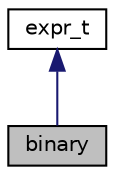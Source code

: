 digraph "binary"
{
 // LATEX_PDF_SIZE
  edge [fontname="Helvetica",fontsize="10",labelfontname="Helvetica",labelfontsize="10"];
  node [fontname="Helvetica",fontsize="10",shape=record];
  Node1 [label="binary",height=0.2,width=0.4,color="black", fillcolor="grey75", style="filled", fontcolor="black",tooltip="Реализация бинарных операций"];
  Node2 -> Node1 [dir="back",color="midnightblue",fontsize="10",style="solid",fontname="Helvetica"];
  Node2 [label="expr_t",height=0.2,width=0.4,color="black", fillcolor="white", style="filled",URL="$classexpr__t.html",tooltip="Реализация выражений"];
}

